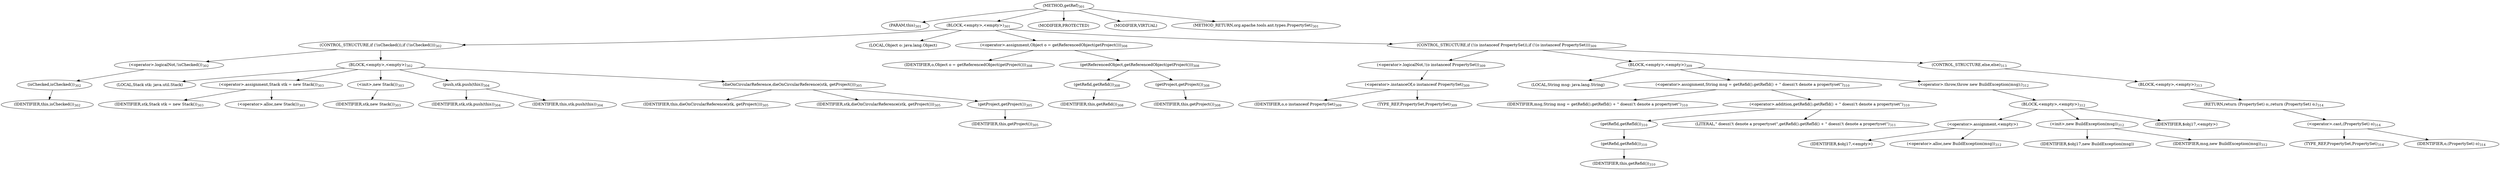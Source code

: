 digraph "getRef" {  
"835" [label = <(METHOD,getRef)<SUB>301</SUB>> ]
"87" [label = <(PARAM,this)<SUB>301</SUB>> ]
"836" [label = <(BLOCK,&lt;empty&gt;,&lt;empty&gt;)<SUB>301</SUB>> ]
"837" [label = <(CONTROL_STRUCTURE,if (!isChecked()),if (!isChecked()))<SUB>302</SUB>> ]
"838" [label = <(&lt;operator&gt;.logicalNot,!isChecked())<SUB>302</SUB>> ]
"839" [label = <(isChecked,isChecked())<SUB>302</SUB>> ]
"86" [label = <(IDENTIFIER,this,isChecked())<SUB>302</SUB>> ]
"840" [label = <(BLOCK,&lt;empty&gt;,&lt;empty&gt;)<SUB>302</SUB>> ]
"89" [label = <(LOCAL,Stack stk: java.util.Stack)> ]
"841" [label = <(&lt;operator&gt;.assignment,Stack stk = new Stack())<SUB>303</SUB>> ]
"842" [label = <(IDENTIFIER,stk,Stack stk = new Stack())<SUB>303</SUB>> ]
"843" [label = <(&lt;operator&gt;.alloc,new Stack())<SUB>303</SUB>> ]
"844" [label = <(&lt;init&gt;,new Stack())<SUB>303</SUB>> ]
"88" [label = <(IDENTIFIER,stk,new Stack())<SUB>303</SUB>> ]
"845" [label = <(push,stk.push(this))<SUB>304</SUB>> ]
"846" [label = <(IDENTIFIER,stk,stk.push(this))<SUB>304</SUB>> ]
"90" [label = <(IDENTIFIER,this,stk.push(this))<SUB>304</SUB>> ]
"847" [label = <(dieOnCircularReference,dieOnCircularReference(stk, getProject()))<SUB>305</SUB>> ]
"92" [label = <(IDENTIFIER,this,dieOnCircularReference(stk, getProject()))<SUB>305</SUB>> ]
"848" [label = <(IDENTIFIER,stk,dieOnCircularReference(stk, getProject()))<SUB>305</SUB>> ]
"849" [label = <(getProject,getProject())<SUB>305</SUB>> ]
"91" [label = <(IDENTIFIER,this,getProject())<SUB>305</SUB>> ]
"850" [label = <(LOCAL,Object o: java.lang.Object)> ]
"851" [label = <(&lt;operator&gt;.assignment,Object o = getReferencedObject(getProject()))<SUB>308</SUB>> ]
"852" [label = <(IDENTIFIER,o,Object o = getReferencedObject(getProject()))<SUB>308</SUB>> ]
"853" [label = <(getReferencedObject,getReferencedObject(getProject()))<SUB>308</SUB>> ]
"854" [label = <(getRefid,getRefid())<SUB>308</SUB>> ]
"94" [label = <(IDENTIFIER,this,getRefid())<SUB>308</SUB>> ]
"855" [label = <(getProject,getProject())<SUB>308</SUB>> ]
"93" [label = <(IDENTIFIER,this,getProject())<SUB>308</SUB>> ]
"856" [label = <(CONTROL_STRUCTURE,if (!(o instanceof PropertySet)),if (!(o instanceof PropertySet)))<SUB>309</SUB>> ]
"857" [label = <(&lt;operator&gt;.logicalNot,!(o instanceof PropertySet))<SUB>309</SUB>> ]
"858" [label = <(&lt;operator&gt;.instanceOf,o instanceof PropertySet)<SUB>309</SUB>> ]
"859" [label = <(IDENTIFIER,o,o instanceof PropertySet)<SUB>309</SUB>> ]
"860" [label = <(TYPE_REF,PropertySet,PropertySet)<SUB>309</SUB>> ]
"861" [label = <(BLOCK,&lt;empty&gt;,&lt;empty&gt;)<SUB>309</SUB>> ]
"862" [label = <(LOCAL,String msg: java.lang.String)> ]
"863" [label = <(&lt;operator&gt;.assignment,String msg = getRefid().getRefId() + &quot; doesn\'t denote a propertyset&quot;)<SUB>310</SUB>> ]
"864" [label = <(IDENTIFIER,msg,String msg = getRefid().getRefId() + &quot; doesn\'t denote a propertyset&quot;)<SUB>310</SUB>> ]
"865" [label = <(&lt;operator&gt;.addition,getRefid().getRefId() + &quot; doesn\'t denote a propertyset&quot;)<SUB>310</SUB>> ]
"866" [label = <(getRefId,getRefId())<SUB>310</SUB>> ]
"867" [label = <(getRefid,getRefid())<SUB>310</SUB>> ]
"95" [label = <(IDENTIFIER,this,getRefid())<SUB>310</SUB>> ]
"868" [label = <(LITERAL,&quot; doesn\'t denote a propertyset&quot;,getRefid().getRefId() + &quot; doesn\'t denote a propertyset&quot;)<SUB>311</SUB>> ]
"869" [label = <(&lt;operator&gt;.throw,throw new BuildException(msg);)<SUB>312</SUB>> ]
"870" [label = <(BLOCK,&lt;empty&gt;,&lt;empty&gt;)<SUB>312</SUB>> ]
"871" [label = <(&lt;operator&gt;.assignment,&lt;empty&gt;)> ]
"872" [label = <(IDENTIFIER,$obj17,&lt;empty&gt;)> ]
"873" [label = <(&lt;operator&gt;.alloc,new BuildException(msg))<SUB>312</SUB>> ]
"874" [label = <(&lt;init&gt;,new BuildException(msg))<SUB>312</SUB>> ]
"875" [label = <(IDENTIFIER,$obj17,new BuildException(msg))> ]
"876" [label = <(IDENTIFIER,msg,new BuildException(msg))<SUB>312</SUB>> ]
"877" [label = <(IDENTIFIER,$obj17,&lt;empty&gt;)> ]
"878" [label = <(CONTROL_STRUCTURE,else,else)<SUB>313</SUB>> ]
"879" [label = <(BLOCK,&lt;empty&gt;,&lt;empty&gt;)<SUB>313</SUB>> ]
"880" [label = <(RETURN,return (PropertySet) o;,return (PropertySet) o;)<SUB>314</SUB>> ]
"881" [label = <(&lt;operator&gt;.cast,(PropertySet) o)<SUB>314</SUB>> ]
"882" [label = <(TYPE_REF,PropertySet,PropertySet)<SUB>314</SUB>> ]
"883" [label = <(IDENTIFIER,o,(PropertySet) o)<SUB>314</SUB>> ]
"884" [label = <(MODIFIER,PROTECTED)> ]
"885" [label = <(MODIFIER,VIRTUAL)> ]
"886" [label = <(METHOD_RETURN,org.apache.tools.ant.types.PropertySet)<SUB>301</SUB>> ]
  "835" -> "87" 
  "835" -> "836" 
  "835" -> "884" 
  "835" -> "885" 
  "835" -> "886" 
  "836" -> "837" 
  "836" -> "850" 
  "836" -> "851" 
  "836" -> "856" 
  "837" -> "838" 
  "837" -> "840" 
  "838" -> "839" 
  "839" -> "86" 
  "840" -> "89" 
  "840" -> "841" 
  "840" -> "844" 
  "840" -> "845" 
  "840" -> "847" 
  "841" -> "842" 
  "841" -> "843" 
  "844" -> "88" 
  "845" -> "846" 
  "845" -> "90" 
  "847" -> "92" 
  "847" -> "848" 
  "847" -> "849" 
  "849" -> "91" 
  "851" -> "852" 
  "851" -> "853" 
  "853" -> "854" 
  "853" -> "855" 
  "854" -> "94" 
  "855" -> "93" 
  "856" -> "857" 
  "856" -> "861" 
  "856" -> "878" 
  "857" -> "858" 
  "858" -> "859" 
  "858" -> "860" 
  "861" -> "862" 
  "861" -> "863" 
  "861" -> "869" 
  "863" -> "864" 
  "863" -> "865" 
  "865" -> "866" 
  "865" -> "868" 
  "866" -> "867" 
  "867" -> "95" 
  "869" -> "870" 
  "870" -> "871" 
  "870" -> "874" 
  "870" -> "877" 
  "871" -> "872" 
  "871" -> "873" 
  "874" -> "875" 
  "874" -> "876" 
  "878" -> "879" 
  "879" -> "880" 
  "880" -> "881" 
  "881" -> "882" 
  "881" -> "883" 
}
